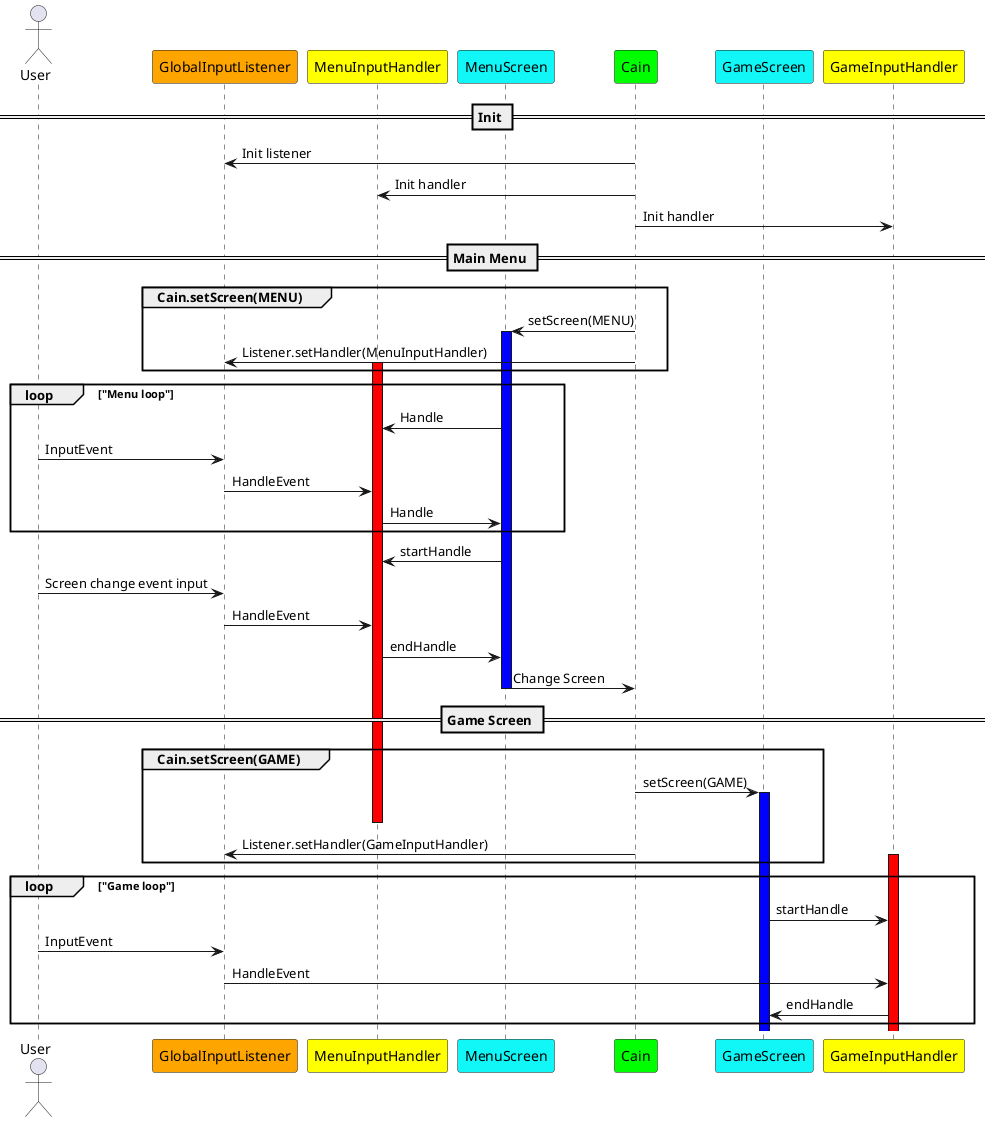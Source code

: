@startuml
actor User
participant GlobalInputListener as Listener #orange
participant MenuInputHandler #yellow
participant MenuScreen #11f7f7
participant Cain #00FF00
participant GameScreen #11f7f7
participant GameInputHandler #yellow
== Init ==
Cain -> Listener: Init listener
Cain -> MenuInputHandler: Init handler
Cain -> GameInputHandler: Init handler
== Main Menu ==
group Cain.setScreen(MENU)
    Cain -> MenuScreen: setScreen(MENU)
    activate MenuScreen #blue
    Cain -> Listener: Listener.setHandler(MenuInputHandler)
    activate MenuInputHandler #red
end
loop "Menu loop"
    MenuScreen -> MenuInputHandler: Handle
    User -> Listener: InputEvent
    Listener -> MenuInputHandler: HandleEvent
    MenuInputHandler -> MenuScreen: Handle
end loop
MenuScreen -> MenuInputHandler: startHandle
User -> Listener: Screen change event input
Listener -> MenuInputHandler: HandleEvent 
MenuInputHandler -> MenuScreen: endHandle 
MenuScreen -> Cain: Change Screen
== Game Screen ==
group Cain.setScreen(GAME)
    deactivate MenuScreen
    Cain -> GameScreen: setScreen(GAME)
    activate GameScreen #blue
    deactivate MenuInputHandler #red
    Cain -> Listener: Listener.setHandler(GameInputHandler)
    activate GameInputHandler #red
end
loop "Game loop"
    GameScreen -> GameInputHandler: startHandle
    User -> Listener: InputEvent
    Listener -> GameInputHandler: HandleEvent
    GameInputHandler -> GameScreen: endHandle
end loop
@enduml



